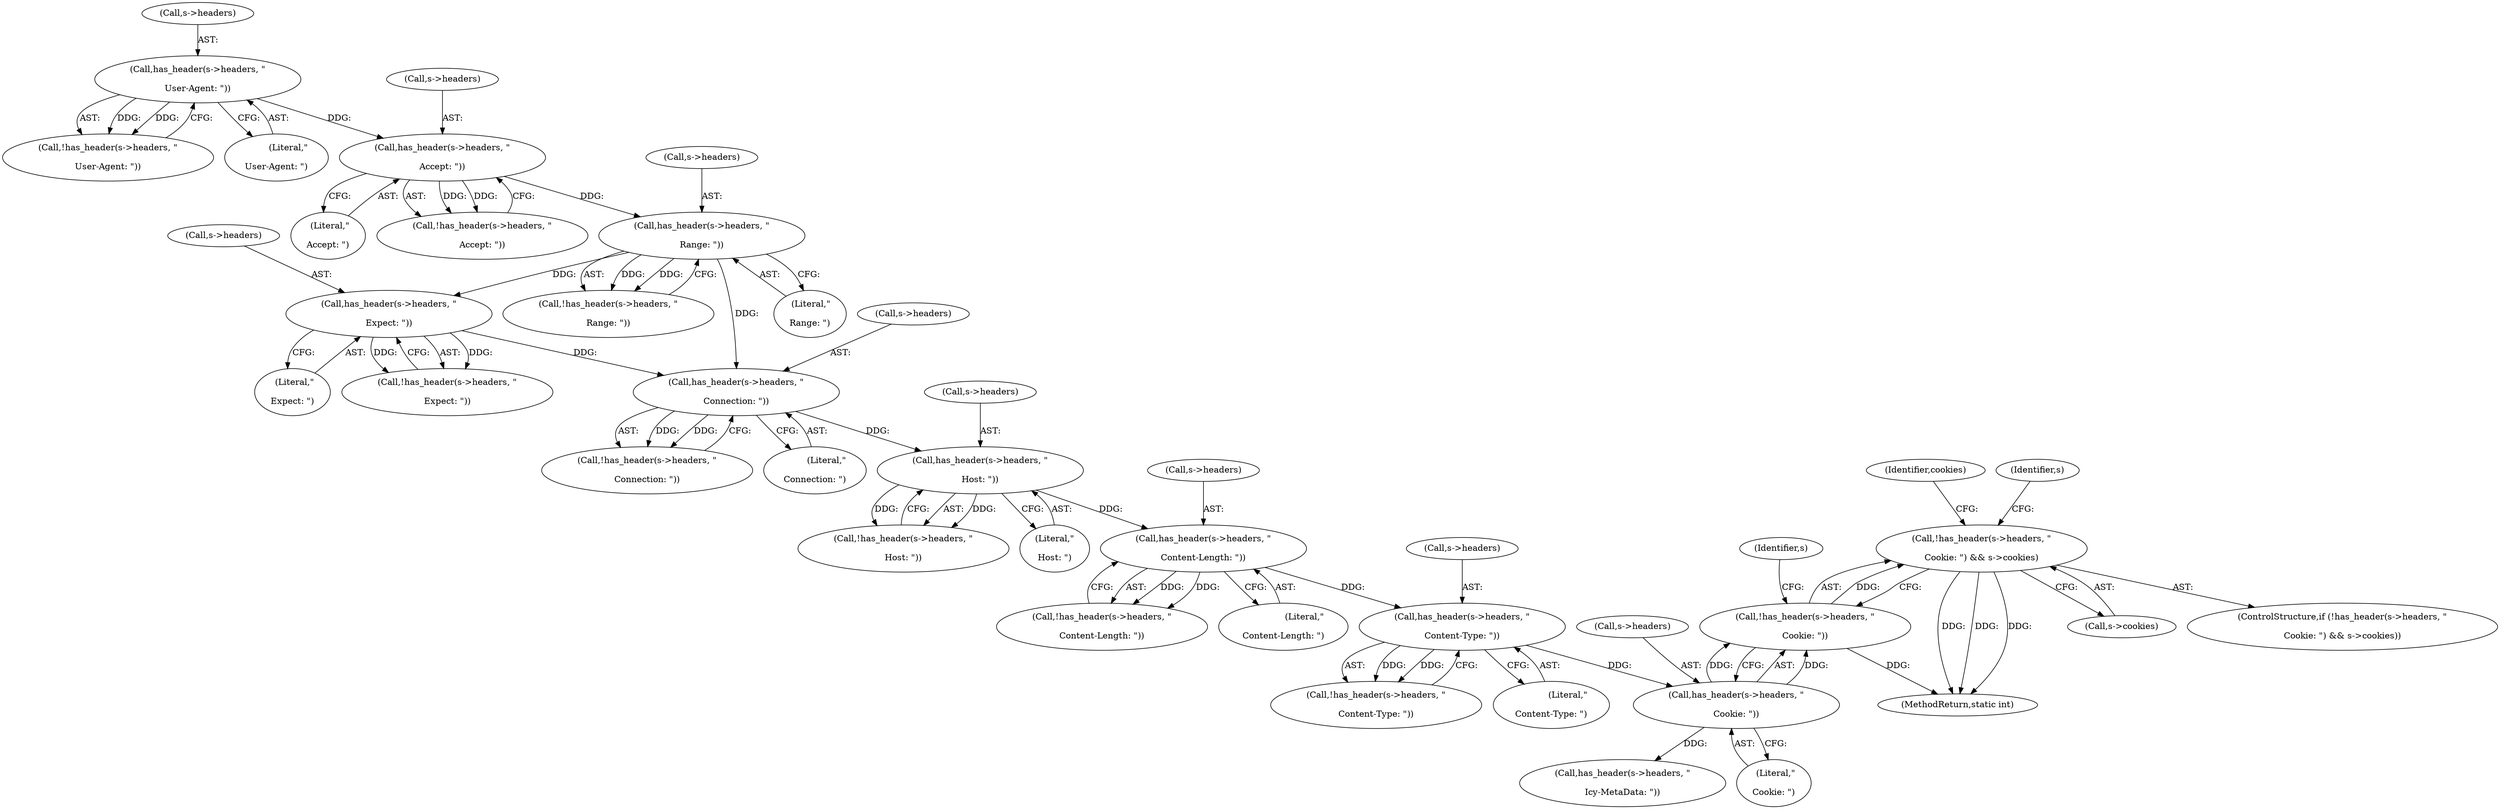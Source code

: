 digraph "0_FFmpeg_2a05c8f813de6f2278827734bf8102291e7484aa_0@pointer" {
"1000483" [label="(Call,!has_header(s->headers, \"\r\nCookie: \") && s->cookies)"];
"1000484" [label="(Call,!has_header(s->headers, \"\r\nCookie: \"))"];
"1000485" [label="(Call,has_header(s->headers, \"\r\nCookie: \"))"];
"1000460" [label="(Call,has_header(s->headers, \"\r\nContent-Type: \"))"];
"1000435" [label="(Call,has_header(s->headers, \"\r\nContent-Length: \"))"];
"1000415" [label="(Call,has_header(s->headers, \"\r\nHost: \"))"];
"1000380" [label="(Call,has_header(s->headers, \"\r\nConnection: \"))"];
"1000304" [label="(Call,has_header(s->headers, \"\r\nRange: \"))"];
"1000285" [label="(Call,has_header(s->headers, \"\r\nAccept: \"))"];
"1000264" [label="(Call,has_header(s->headers, \"\r\nUser-Agent: \"))"];
"1000362" [label="(Call,has_header(s->headers, \"\r\nExpect: \"))"];
"1000361" [label="(Call,!has_header(s->headers, \"\r\nExpect: \"))"];
"1000526" [label="(Call,has_header(s->headers, \"\r\nIcy-MetaData: \"))"];
"1000496" [label="(Identifier,cookies)"];
"1000464" [label="(Literal,\"\r\nContent-Type: \")"];
"1000289" [label="(Literal,\"\r\nAccept: \")"];
"1000491" [label="(Identifier,s)"];
"1000265" [label="(Call,s->headers)"];
"1000461" [label="(Call,s->headers)"];
"1000366" [label="(Literal,\"\r\nExpect: \")"];
"1000285" [label="(Call,has_header(s->headers, \"\r\nAccept: \"))"];
"1000436" [label="(Call,s->headers)"];
"1000745" [label="(MethodReturn,static int)"];
"1000263" [label="(Call,!has_header(s->headers, \"\r\nUser-Agent: \"))"];
"1000435" [label="(Call,has_header(s->headers, \"\r\nContent-Length: \"))"];
"1000416" [label="(Call,s->headers)"];
"1000286" [label="(Call,s->headers)"];
"1000264" [label="(Call,has_header(s->headers, \"\r\nUser-Agent: \"))"];
"1000380" [label="(Call,has_header(s->headers, \"\r\nConnection: \"))"];
"1000381" [label="(Call,s->headers)"];
"1000484" [label="(Call,!has_header(s->headers, \"\r\nCookie: \"))"];
"1000439" [label="(Literal,\"\r\nContent-Length: \")"];
"1000489" [label="(Literal,\"\r\nCookie: \")"];
"1000485" [label="(Call,has_header(s->headers, \"\r\nCookie: \"))"];
"1000415" [label="(Call,has_header(s->headers, \"\r\nHost: \"))"];
"1000419" [label="(Literal,\"\r\nHost: \")"];
"1000363" [label="(Call,s->headers)"];
"1000379" [label="(Call,!has_header(s->headers, \"\r\nConnection: \"))"];
"1000384" [label="(Literal,\"\r\nConnection: \")"];
"1000528" [label="(Identifier,s)"];
"1000490" [label="(Call,s->cookies)"];
"1000284" [label="(Call,!has_header(s->headers, \"\r\nAccept: \"))"];
"1000483" [label="(Call,!has_header(s->headers, \"\r\nCookie: \") && s->cookies)"];
"1000482" [label="(ControlStructure,if (!has_header(s->headers, \"\r\nCookie: \") && s->cookies))"];
"1000362" [label="(Call,has_header(s->headers, \"\r\nExpect: \"))"];
"1000303" [label="(Call,!has_header(s->headers, \"\r\nRange: \"))"];
"1000304" [label="(Call,has_header(s->headers, \"\r\nRange: \"))"];
"1000268" [label="(Literal,\"\r\nUser-Agent: \")"];
"1000434" [label="(Call,!has_header(s->headers, \"\r\nContent-Length: \"))"];
"1000308" [label="(Literal,\"\r\nRange: \")"];
"1000305" [label="(Call,s->headers)"];
"1000486" [label="(Call,s->headers)"];
"1000459" [label="(Call,!has_header(s->headers, \"\r\nContent-Type: \"))"];
"1000460" [label="(Call,has_header(s->headers, \"\r\nContent-Type: \"))"];
"1000414" [label="(Call,!has_header(s->headers, \"\r\nHost: \"))"];
"1000483" -> "1000482"  [label="AST: "];
"1000483" -> "1000484"  [label="CFG: "];
"1000483" -> "1000490"  [label="CFG: "];
"1000484" -> "1000483"  [label="AST: "];
"1000490" -> "1000483"  [label="AST: "];
"1000496" -> "1000483"  [label="CFG: "];
"1000528" -> "1000483"  [label="CFG: "];
"1000483" -> "1000745"  [label="DDG: "];
"1000483" -> "1000745"  [label="DDG: "];
"1000483" -> "1000745"  [label="DDG: "];
"1000484" -> "1000483"  [label="DDG: "];
"1000484" -> "1000485"  [label="CFG: "];
"1000485" -> "1000484"  [label="AST: "];
"1000491" -> "1000484"  [label="CFG: "];
"1000484" -> "1000745"  [label="DDG: "];
"1000485" -> "1000484"  [label="DDG: "];
"1000485" -> "1000484"  [label="DDG: "];
"1000485" -> "1000489"  [label="CFG: "];
"1000486" -> "1000485"  [label="AST: "];
"1000489" -> "1000485"  [label="AST: "];
"1000460" -> "1000485"  [label="DDG: "];
"1000485" -> "1000526"  [label="DDG: "];
"1000460" -> "1000459"  [label="AST: "];
"1000460" -> "1000464"  [label="CFG: "];
"1000461" -> "1000460"  [label="AST: "];
"1000464" -> "1000460"  [label="AST: "];
"1000459" -> "1000460"  [label="CFG: "];
"1000460" -> "1000459"  [label="DDG: "];
"1000460" -> "1000459"  [label="DDG: "];
"1000435" -> "1000460"  [label="DDG: "];
"1000435" -> "1000434"  [label="AST: "];
"1000435" -> "1000439"  [label="CFG: "];
"1000436" -> "1000435"  [label="AST: "];
"1000439" -> "1000435"  [label="AST: "];
"1000434" -> "1000435"  [label="CFG: "];
"1000435" -> "1000434"  [label="DDG: "];
"1000435" -> "1000434"  [label="DDG: "];
"1000415" -> "1000435"  [label="DDG: "];
"1000415" -> "1000414"  [label="AST: "];
"1000415" -> "1000419"  [label="CFG: "];
"1000416" -> "1000415"  [label="AST: "];
"1000419" -> "1000415"  [label="AST: "];
"1000414" -> "1000415"  [label="CFG: "];
"1000415" -> "1000414"  [label="DDG: "];
"1000415" -> "1000414"  [label="DDG: "];
"1000380" -> "1000415"  [label="DDG: "];
"1000380" -> "1000379"  [label="AST: "];
"1000380" -> "1000384"  [label="CFG: "];
"1000381" -> "1000380"  [label="AST: "];
"1000384" -> "1000380"  [label="AST: "];
"1000379" -> "1000380"  [label="CFG: "];
"1000380" -> "1000379"  [label="DDG: "];
"1000380" -> "1000379"  [label="DDG: "];
"1000304" -> "1000380"  [label="DDG: "];
"1000362" -> "1000380"  [label="DDG: "];
"1000304" -> "1000303"  [label="AST: "];
"1000304" -> "1000308"  [label="CFG: "];
"1000305" -> "1000304"  [label="AST: "];
"1000308" -> "1000304"  [label="AST: "];
"1000303" -> "1000304"  [label="CFG: "];
"1000304" -> "1000303"  [label="DDG: "];
"1000304" -> "1000303"  [label="DDG: "];
"1000285" -> "1000304"  [label="DDG: "];
"1000304" -> "1000362"  [label="DDG: "];
"1000285" -> "1000284"  [label="AST: "];
"1000285" -> "1000289"  [label="CFG: "];
"1000286" -> "1000285"  [label="AST: "];
"1000289" -> "1000285"  [label="AST: "];
"1000284" -> "1000285"  [label="CFG: "];
"1000285" -> "1000284"  [label="DDG: "];
"1000285" -> "1000284"  [label="DDG: "];
"1000264" -> "1000285"  [label="DDG: "];
"1000264" -> "1000263"  [label="AST: "];
"1000264" -> "1000268"  [label="CFG: "];
"1000265" -> "1000264"  [label="AST: "];
"1000268" -> "1000264"  [label="AST: "];
"1000263" -> "1000264"  [label="CFG: "];
"1000264" -> "1000263"  [label="DDG: "];
"1000264" -> "1000263"  [label="DDG: "];
"1000362" -> "1000361"  [label="AST: "];
"1000362" -> "1000366"  [label="CFG: "];
"1000363" -> "1000362"  [label="AST: "];
"1000366" -> "1000362"  [label="AST: "];
"1000361" -> "1000362"  [label="CFG: "];
"1000362" -> "1000361"  [label="DDG: "];
"1000362" -> "1000361"  [label="DDG: "];
}
